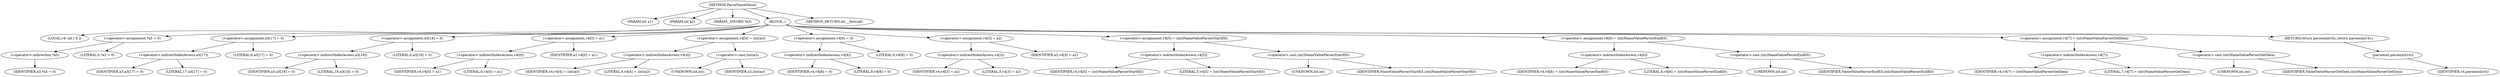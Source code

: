 digraph ParseNameValue {  
"1000102" [label = "(METHOD,ParseNameValue)" ]
"1000103" [label = "(PARAM,int a1)" ]
"1000104" [label = "(PARAM,int a2)" ]
"1000105" [label = "(PARAM,_DWORD *a3)" ]
"1000106" [label = "(BLOCK,,)" ]
"1000107" [label = "(LOCAL,v4: int [ 9 ])" ]
"1000108" [label = "(<operator>.assignment,*a3 = 0)" ]
"1000109" [label = "(<operator>.indirection,*a3)" ]
"1000110" [label = "(IDENTIFIER,a3,*a3 = 0)" ]
"1000111" [label = "(LITERAL,0,*a3 = 0)" ]
"1000112" [label = "(<operator>.assignment,a3[17] = 0)" ]
"1000113" [label = "(<operator>.indirectIndexAccess,a3[17])" ]
"1000114" [label = "(IDENTIFIER,a3,a3[17] = 0)" ]
"1000115" [label = "(LITERAL,17,a3[17] = 0)" ]
"1000116" [label = "(LITERAL,0,a3[17] = 0)" ]
"1000117" [label = "(<operator>.assignment,a3[18] = 0)" ]
"1000118" [label = "(<operator>.indirectIndexAccess,a3[18])" ]
"1000119" [label = "(IDENTIFIER,a3,a3[18] = 0)" ]
"1000120" [label = "(LITERAL,18,a3[18] = 0)" ]
"1000121" [label = "(LITERAL,0,a3[18] = 0)" ]
"1000122" [label = "(<operator>.assignment,v4[0] = a1)" ]
"1000123" [label = "(<operator>.indirectIndexAccess,v4[0])" ]
"1000124" [label = "(IDENTIFIER,v4,v4[0] = a1)" ]
"1000125" [label = "(LITERAL,0,v4[0] = a1)" ]
"1000126" [label = "(IDENTIFIER,a1,v4[0] = a1)" ]
"1000127" [label = "(<operator>.assignment,v4[4] = (int)a3)" ]
"1000128" [label = "(<operator>.indirectIndexAccess,v4[4])" ]
"1000129" [label = "(IDENTIFIER,v4,v4[4] = (int)a3)" ]
"1000130" [label = "(LITERAL,4,v4[4] = (int)a3)" ]
"1000131" [label = "(<operator>.cast,(int)a3)" ]
"1000132" [label = "(UNKNOWN,int,int)" ]
"1000133" [label = "(IDENTIFIER,a3,(int)a3)" ]
"1000134" [label = "(<operator>.assignment,v4[8] = 0)" ]
"1000135" [label = "(<operator>.indirectIndexAccess,v4[8])" ]
"1000136" [label = "(IDENTIFIER,v4,v4[8] = 0)" ]
"1000137" [label = "(LITERAL,8,v4[8] = 0)" ]
"1000138" [label = "(LITERAL,0,v4[8] = 0)" ]
"1000139" [label = "(<operator>.assignment,v4[3] = a2)" ]
"1000140" [label = "(<operator>.indirectIndexAccess,v4[3])" ]
"1000141" [label = "(IDENTIFIER,v4,v4[3] = a2)" ]
"1000142" [label = "(LITERAL,3,v4[3] = a2)" ]
"1000143" [label = "(IDENTIFIER,a2,v4[3] = a2)" ]
"1000144" [label = "(<operator>.assignment,v4[5] = (int)NameValueParserStartElt)" ]
"1000145" [label = "(<operator>.indirectIndexAccess,v4[5])" ]
"1000146" [label = "(IDENTIFIER,v4,v4[5] = (int)NameValueParserStartElt)" ]
"1000147" [label = "(LITERAL,5,v4[5] = (int)NameValueParserStartElt)" ]
"1000148" [label = "(<operator>.cast,(int)NameValueParserStartElt)" ]
"1000149" [label = "(UNKNOWN,int,int)" ]
"1000150" [label = "(IDENTIFIER,NameValueParserStartElt,(int)NameValueParserStartElt)" ]
"1000151" [label = "(<operator>.assignment,v4[6] = (int)NameValueParserEndElt)" ]
"1000152" [label = "(<operator>.indirectIndexAccess,v4[6])" ]
"1000153" [label = "(IDENTIFIER,v4,v4[6] = (int)NameValueParserEndElt)" ]
"1000154" [label = "(LITERAL,6,v4[6] = (int)NameValueParserEndElt)" ]
"1000155" [label = "(<operator>.cast,(int)NameValueParserEndElt)" ]
"1000156" [label = "(UNKNOWN,int,int)" ]
"1000157" [label = "(IDENTIFIER,NameValueParserEndElt,(int)NameValueParserEndElt)" ]
"1000158" [label = "(<operator>.assignment,v4[7] = (int)NameValueParserGetData)" ]
"1000159" [label = "(<operator>.indirectIndexAccess,v4[7])" ]
"1000160" [label = "(IDENTIFIER,v4,v4[7] = (int)NameValueParserGetData)" ]
"1000161" [label = "(LITERAL,7,v4[7] = (int)NameValueParserGetData)" ]
"1000162" [label = "(<operator>.cast,(int)NameValueParserGetData)" ]
"1000163" [label = "(UNKNOWN,int,int)" ]
"1000164" [label = "(IDENTIFIER,NameValueParserGetData,(int)NameValueParserGetData)" ]
"1000165" [label = "(RETURN,return parsexml(v4);,return parsexml(v4);)" ]
"1000166" [label = "(parsexml,parsexml(v4))" ]
"1000167" [label = "(IDENTIFIER,v4,parsexml(v4))" ]
"1000168" [label = "(METHOD_RETURN,int __fastcall)" ]
  "1000102" -> "1000103" 
  "1000102" -> "1000104" 
  "1000102" -> "1000105" 
  "1000102" -> "1000106" 
  "1000102" -> "1000168" 
  "1000106" -> "1000107" 
  "1000106" -> "1000108" 
  "1000106" -> "1000112" 
  "1000106" -> "1000117" 
  "1000106" -> "1000122" 
  "1000106" -> "1000127" 
  "1000106" -> "1000134" 
  "1000106" -> "1000139" 
  "1000106" -> "1000144" 
  "1000106" -> "1000151" 
  "1000106" -> "1000158" 
  "1000106" -> "1000165" 
  "1000108" -> "1000109" 
  "1000108" -> "1000111" 
  "1000109" -> "1000110" 
  "1000112" -> "1000113" 
  "1000112" -> "1000116" 
  "1000113" -> "1000114" 
  "1000113" -> "1000115" 
  "1000117" -> "1000118" 
  "1000117" -> "1000121" 
  "1000118" -> "1000119" 
  "1000118" -> "1000120" 
  "1000122" -> "1000123" 
  "1000122" -> "1000126" 
  "1000123" -> "1000124" 
  "1000123" -> "1000125" 
  "1000127" -> "1000128" 
  "1000127" -> "1000131" 
  "1000128" -> "1000129" 
  "1000128" -> "1000130" 
  "1000131" -> "1000132" 
  "1000131" -> "1000133" 
  "1000134" -> "1000135" 
  "1000134" -> "1000138" 
  "1000135" -> "1000136" 
  "1000135" -> "1000137" 
  "1000139" -> "1000140" 
  "1000139" -> "1000143" 
  "1000140" -> "1000141" 
  "1000140" -> "1000142" 
  "1000144" -> "1000145" 
  "1000144" -> "1000148" 
  "1000145" -> "1000146" 
  "1000145" -> "1000147" 
  "1000148" -> "1000149" 
  "1000148" -> "1000150" 
  "1000151" -> "1000152" 
  "1000151" -> "1000155" 
  "1000152" -> "1000153" 
  "1000152" -> "1000154" 
  "1000155" -> "1000156" 
  "1000155" -> "1000157" 
  "1000158" -> "1000159" 
  "1000158" -> "1000162" 
  "1000159" -> "1000160" 
  "1000159" -> "1000161" 
  "1000162" -> "1000163" 
  "1000162" -> "1000164" 
  "1000165" -> "1000166" 
  "1000166" -> "1000167" 
}
